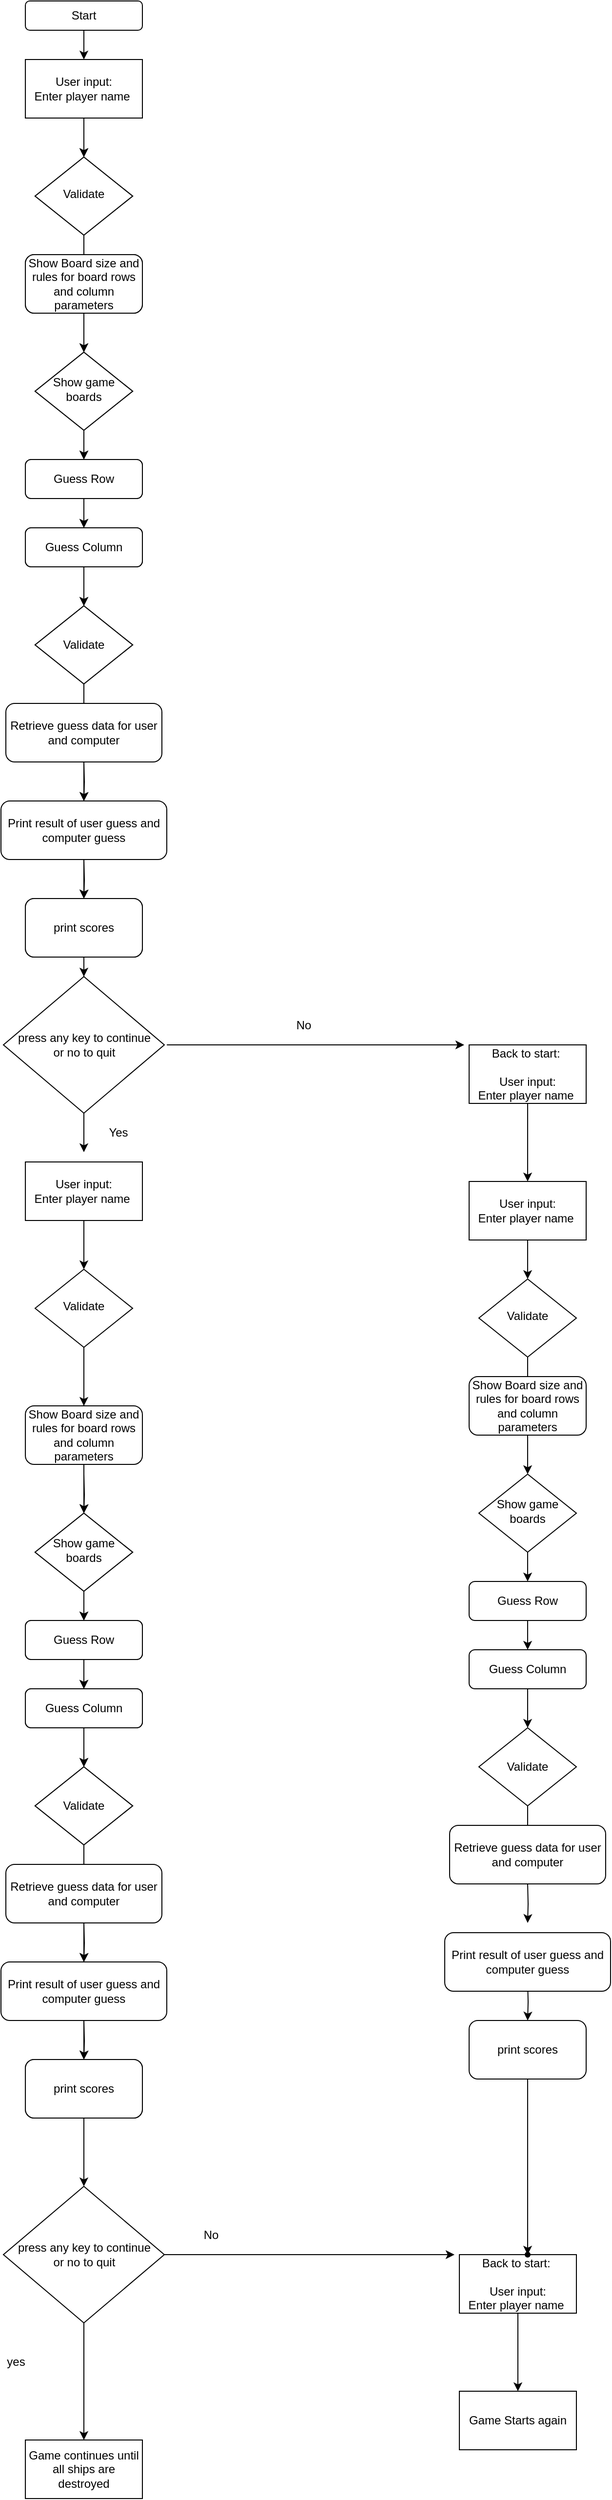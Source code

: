 <mxfile version="15.8.2" type="github">
  <diagram id="C5RBs43oDa-KdzZeNtuy" name="Page-1">
    <mxGraphModel dx="1449" dy="660" grid="1" gridSize="10" guides="1" tooltips="1" connect="1" arrows="1" fold="1" page="1" pageScale="1" pageWidth="827" pageHeight="1169" math="0" shadow="0">
      <root>
        <mxCell id="WIyWlLk6GJQsqaUBKTNV-0" />
        <mxCell id="WIyWlLk6GJQsqaUBKTNV-1" parent="WIyWlLk6GJQsqaUBKTNV-0" />
        <mxCell id="R8ws0Zac1b6Tz0N1zMyR-2" value="" style="edgeStyle=orthogonalEdgeStyle;rounded=0;orthogonalLoop=1;jettySize=auto;html=1;" parent="WIyWlLk6GJQsqaUBKTNV-1" source="WIyWlLk6GJQsqaUBKTNV-3" target="R8ws0Zac1b6Tz0N1zMyR-1" edge="1">
          <mxGeometry relative="1" as="geometry" />
        </mxCell>
        <mxCell id="WIyWlLk6GJQsqaUBKTNV-3" value="Start" style="rounded=1;whiteSpace=wrap;html=1;fontSize=12;glass=0;strokeWidth=1;shadow=0;" parent="WIyWlLk6GJQsqaUBKTNV-1" vertex="1">
          <mxGeometry x="160" y="80" width="120" height="30" as="geometry" />
        </mxCell>
        <mxCell id="WIyWlLk6GJQsqaUBKTNV-6" value="Validate" style="rhombus;whiteSpace=wrap;html=1;shadow=0;fontFamily=Helvetica;fontSize=12;align=center;strokeWidth=1;spacing=6;spacingTop=-4;" parent="WIyWlLk6GJQsqaUBKTNV-1" vertex="1">
          <mxGeometry x="170" y="240" width="100" height="80" as="geometry" />
        </mxCell>
        <mxCell id="R8ws0Zac1b6Tz0N1zMyR-4" value="" style="edgeStyle=orthogonalEdgeStyle;rounded=0;orthogonalLoop=1;jettySize=auto;html=1;" parent="WIyWlLk6GJQsqaUBKTNV-1" source="WIyWlLk6GJQsqaUBKTNV-10" target="WIyWlLk6GJQsqaUBKTNV-11" edge="1">
          <mxGeometry relative="1" as="geometry" />
        </mxCell>
        <mxCell id="WIyWlLk6GJQsqaUBKTNV-10" value="Show game boards" style="rhombus;whiteSpace=wrap;html=1;shadow=0;fontFamily=Helvetica;fontSize=12;align=center;strokeWidth=1;spacing=6;spacingTop=-4;" parent="WIyWlLk6GJQsqaUBKTNV-1" vertex="1">
          <mxGeometry x="170" y="440" width="100" height="80" as="geometry" />
        </mxCell>
        <mxCell id="R8ws0Zac1b6Tz0N1zMyR-6" value="" style="edgeStyle=orthogonalEdgeStyle;rounded=0;orthogonalLoop=1;jettySize=auto;html=1;" parent="WIyWlLk6GJQsqaUBKTNV-1" source="WIyWlLk6GJQsqaUBKTNV-11" target="R8ws0Zac1b6Tz0N1zMyR-5" edge="1">
          <mxGeometry relative="1" as="geometry" />
        </mxCell>
        <mxCell id="WIyWlLk6GJQsqaUBKTNV-11" value="Guess Row" style="rounded=1;whiteSpace=wrap;html=1;fontSize=12;glass=0;strokeWidth=1;shadow=0;" parent="WIyWlLk6GJQsqaUBKTNV-1" vertex="1">
          <mxGeometry x="160" y="550" width="120" height="40" as="geometry" />
        </mxCell>
        <mxCell id="R8ws0Zac1b6Tz0N1zMyR-3" value="" style="edgeStyle=orthogonalEdgeStyle;rounded=0;orthogonalLoop=1;jettySize=auto;html=1;" parent="WIyWlLk6GJQsqaUBKTNV-1" source="R8ws0Zac1b6Tz0N1zMyR-1" target="WIyWlLk6GJQsqaUBKTNV-6" edge="1">
          <mxGeometry relative="1" as="geometry" />
        </mxCell>
        <mxCell id="R8ws0Zac1b6Tz0N1zMyR-1" value="User input:&lt;br&gt;Enter player name&amp;nbsp;" style="rounded=0;whiteSpace=wrap;html=1;" parent="WIyWlLk6GJQsqaUBKTNV-1" vertex="1">
          <mxGeometry x="160" y="140" width="120" height="60" as="geometry" />
        </mxCell>
        <mxCell id="R8ws0Zac1b6Tz0N1zMyR-9" value="" style="edgeStyle=orthogonalEdgeStyle;rounded=0;orthogonalLoop=1;jettySize=auto;html=1;" parent="WIyWlLk6GJQsqaUBKTNV-1" source="R8ws0Zac1b6Tz0N1zMyR-5" edge="1">
          <mxGeometry relative="1" as="geometry">
            <mxPoint x="220" y="700" as="targetPoint" />
          </mxGeometry>
        </mxCell>
        <mxCell id="R8ws0Zac1b6Tz0N1zMyR-5" value="Guess Column" style="rounded=1;whiteSpace=wrap;html=1;" parent="WIyWlLk6GJQsqaUBKTNV-1" vertex="1">
          <mxGeometry x="160" y="620" width="120" height="40" as="geometry" />
        </mxCell>
        <mxCell id="R8ws0Zac1b6Tz0N1zMyR-33" value="" style="edgeStyle=orthogonalEdgeStyle;rounded=0;orthogonalLoop=1;jettySize=auto;html=1;" parent="WIyWlLk6GJQsqaUBKTNV-1" source="R8ws0Zac1b6Tz0N1zMyR-10" target="WIyWlLk6GJQsqaUBKTNV-10" edge="1">
          <mxGeometry relative="1" as="geometry" />
        </mxCell>
        <mxCell id="R8ws0Zac1b6Tz0N1zMyR-10" value="Show Board size and rules for board rows and column parameters" style="rounded=1;whiteSpace=wrap;html=1;" parent="WIyWlLk6GJQsqaUBKTNV-1" vertex="1">
          <mxGeometry x="160" y="340" width="120" height="60" as="geometry" />
        </mxCell>
        <mxCell id="R8ws0Zac1b6Tz0N1zMyR-11" value="" style="rounded=0;html=1;jettySize=auto;orthogonalLoop=1;fontSize=11;endArrow=none;endFill=0;endSize=8;strokeWidth=1;shadow=0;labelBackgroundColor=none;edgeStyle=orthogonalEdgeStyle;" parent="WIyWlLk6GJQsqaUBKTNV-1" source="WIyWlLk6GJQsqaUBKTNV-6" target="R8ws0Zac1b6Tz0N1zMyR-10" edge="1">
          <mxGeometry x="-0.2" y="40" relative="1" as="geometry">
            <mxPoint as="offset" />
            <mxPoint x="220" y="320" as="sourcePoint" />
            <mxPoint x="220" y="400" as="targetPoint" />
          </mxGeometry>
        </mxCell>
        <mxCell id="R8ws0Zac1b6Tz0N1zMyR-15" value="" style="edgeStyle=orthogonalEdgeStyle;rounded=0;orthogonalLoop=1;jettySize=auto;html=1;startArrow=none;" parent="WIyWlLk6GJQsqaUBKTNV-1" source="R8ws0Zac1b6Tz0N1zMyR-16" target="R8ws0Zac1b6Tz0N1zMyR-13" edge="1">
          <mxGeometry relative="1" as="geometry" />
        </mxCell>
        <mxCell id="R8ws0Zac1b6Tz0N1zMyR-12" value="Validate" style="rhombus;whiteSpace=wrap;html=1;" parent="WIyWlLk6GJQsqaUBKTNV-1" vertex="1">
          <mxGeometry x="170" y="700" width="100" height="80" as="geometry" />
        </mxCell>
        <mxCell id="R8ws0Zac1b6Tz0N1zMyR-20" value="" style="edgeStyle=orthogonalEdgeStyle;rounded=0;orthogonalLoop=1;jettySize=auto;html=1;" parent="WIyWlLk6GJQsqaUBKTNV-1" source="R8ws0Zac1b6Tz0N1zMyR-13" target="R8ws0Zac1b6Tz0N1zMyR-19" edge="1">
          <mxGeometry relative="1" as="geometry" />
        </mxCell>
        <mxCell id="R8ws0Zac1b6Tz0N1zMyR-13" value="Print result of user guess and computer guess" style="rounded=1;whiteSpace=wrap;html=1;" parent="WIyWlLk6GJQsqaUBKTNV-1" vertex="1">
          <mxGeometry x="135" y="900" width="170" height="60" as="geometry" />
        </mxCell>
        <mxCell id="R8ws0Zac1b6Tz0N1zMyR-16" value="Retrieve guess data for user and computer" style="rounded=1;whiteSpace=wrap;html=1;" parent="WIyWlLk6GJQsqaUBKTNV-1" vertex="1">
          <mxGeometry x="140" y="800" width="160" height="60" as="geometry" />
        </mxCell>
        <mxCell id="R8ws0Zac1b6Tz0N1zMyR-18" value="" style="edgeStyle=orthogonalEdgeStyle;rounded=0;orthogonalLoop=1;jettySize=auto;html=1;endArrow=none;" parent="WIyWlLk6GJQsqaUBKTNV-1" source="R8ws0Zac1b6Tz0N1zMyR-12" target="R8ws0Zac1b6Tz0N1zMyR-16" edge="1">
          <mxGeometry relative="1" as="geometry">
            <mxPoint x="220" y="780" as="sourcePoint" />
            <mxPoint x="220" y="940" as="targetPoint" />
          </mxGeometry>
        </mxCell>
        <mxCell id="R8ws0Zac1b6Tz0N1zMyR-22" value="" style="edgeStyle=orthogonalEdgeStyle;rounded=0;orthogonalLoop=1;jettySize=auto;html=1;" parent="WIyWlLk6GJQsqaUBKTNV-1" source="R8ws0Zac1b6Tz0N1zMyR-19" target="R8ws0Zac1b6Tz0N1zMyR-21" edge="1">
          <mxGeometry relative="1" as="geometry" />
        </mxCell>
        <mxCell id="R8ws0Zac1b6Tz0N1zMyR-19" value="print scores" style="rounded=1;whiteSpace=wrap;html=1;" parent="WIyWlLk6GJQsqaUBKTNV-1" vertex="1">
          <mxGeometry x="160" y="1000" width="120" height="60" as="geometry" />
        </mxCell>
        <mxCell id="R8ws0Zac1b6Tz0N1zMyR-25" value="" style="edgeStyle=orthogonalEdgeStyle;rounded=0;orthogonalLoop=1;jettySize=auto;html=1;" parent="WIyWlLk6GJQsqaUBKTNV-1" source="R8ws0Zac1b6Tz0N1zMyR-21" edge="1">
          <mxGeometry relative="1" as="geometry">
            <mxPoint x="220" y="1260" as="targetPoint" />
          </mxGeometry>
        </mxCell>
        <mxCell id="R8ws0Zac1b6Tz0N1zMyR-21" value="press any key to continue &lt;br&gt;or no to quit" style="rhombus;whiteSpace=wrap;html=1;" parent="WIyWlLk6GJQsqaUBKTNV-1" vertex="1">
          <mxGeometry x="137.5" y="1080" width="165" height="140" as="geometry" />
        </mxCell>
        <mxCell id="R8ws0Zac1b6Tz0N1zMyR-26" value="Yes" style="text;html=1;align=center;verticalAlign=middle;resizable=0;points=[];autosize=1;strokeColor=none;fillColor=none;" parent="WIyWlLk6GJQsqaUBKTNV-1" vertex="1">
          <mxGeometry x="240" y="1230" width="30" height="20" as="geometry" />
        </mxCell>
        <mxCell id="R8ws0Zac1b6Tz0N1zMyR-27" value="No" style="text;html=1;align=center;verticalAlign=middle;resizable=0;points=[];autosize=1;strokeColor=none;fillColor=none;rotation=0;" parent="WIyWlLk6GJQsqaUBKTNV-1" vertex="1">
          <mxGeometry x="430" y="1120" width="30" height="20" as="geometry" />
        </mxCell>
        <mxCell id="R8ws0Zac1b6Tz0N1zMyR-28" value="User input:&lt;br&gt;Enter player name&amp;nbsp;" style="rounded=0;whiteSpace=wrap;html=1;" parent="WIyWlLk6GJQsqaUBKTNV-1" vertex="1">
          <mxGeometry x="160" y="140" width="120" height="60" as="geometry" />
        </mxCell>
        <mxCell id="R8ws0Zac1b6Tz0N1zMyR-35" value="" style="edgeStyle=orthogonalEdgeStyle;rounded=0;orthogonalLoop=1;jettySize=auto;html=1;" parent="WIyWlLk6GJQsqaUBKTNV-1" source="R8ws0Zac1b6Tz0N1zMyR-32" edge="1">
          <mxGeometry relative="1" as="geometry">
            <mxPoint x="675" y="1290" as="targetPoint" />
          </mxGeometry>
        </mxCell>
        <mxCell id="R8ws0Zac1b6Tz0N1zMyR-32" value="Back to start:&amp;nbsp;&lt;br&gt;&lt;br&gt;User input:&lt;br&gt;Enter player name&amp;nbsp;" style="rounded=0;whiteSpace=wrap;html=1;" parent="WIyWlLk6GJQsqaUBKTNV-1" vertex="1">
          <mxGeometry x="615" y="1150" width="120" height="60" as="geometry" />
        </mxCell>
        <mxCell id="R8ws0Zac1b6Tz0N1zMyR-36" value="Validate" style="rhombus;whiteSpace=wrap;html=1;shadow=0;fontFamily=Helvetica;fontSize=12;align=center;strokeWidth=1;spacing=6;spacingTop=-4;" parent="WIyWlLk6GJQsqaUBKTNV-1" vertex="1">
          <mxGeometry x="170" y="240" width="100" height="80" as="geometry" />
        </mxCell>
        <mxCell id="R8ws0Zac1b6Tz0N1zMyR-37" value="" style="edgeStyle=orthogonalEdgeStyle;rounded=0;orthogonalLoop=1;jettySize=auto;html=1;" parent="WIyWlLk6GJQsqaUBKTNV-1" source="R8ws0Zac1b6Tz0N1zMyR-38" target="R8ws0Zac1b6Tz0N1zMyR-40" edge="1">
          <mxGeometry relative="1" as="geometry" />
        </mxCell>
        <mxCell id="R8ws0Zac1b6Tz0N1zMyR-38" value="Show game boards" style="rhombus;whiteSpace=wrap;html=1;shadow=0;fontFamily=Helvetica;fontSize=12;align=center;strokeWidth=1;spacing=6;spacingTop=-4;" parent="WIyWlLk6GJQsqaUBKTNV-1" vertex="1">
          <mxGeometry x="170" y="440" width="100" height="80" as="geometry" />
        </mxCell>
        <mxCell id="R8ws0Zac1b6Tz0N1zMyR-39" value="" style="edgeStyle=orthogonalEdgeStyle;rounded=0;orthogonalLoop=1;jettySize=auto;html=1;" parent="WIyWlLk6GJQsqaUBKTNV-1" source="R8ws0Zac1b6Tz0N1zMyR-40" target="R8ws0Zac1b6Tz0N1zMyR-44" edge="1">
          <mxGeometry relative="1" as="geometry" />
        </mxCell>
        <mxCell id="R8ws0Zac1b6Tz0N1zMyR-40" value="Guess Row" style="rounded=1;whiteSpace=wrap;html=1;fontSize=12;glass=0;strokeWidth=1;shadow=0;" parent="WIyWlLk6GJQsqaUBKTNV-1" vertex="1">
          <mxGeometry x="160" y="550" width="120" height="40" as="geometry" />
        </mxCell>
        <mxCell id="R8ws0Zac1b6Tz0N1zMyR-41" value="" style="edgeStyle=orthogonalEdgeStyle;rounded=0;orthogonalLoop=1;jettySize=auto;html=1;" parent="WIyWlLk6GJQsqaUBKTNV-1" source="R8ws0Zac1b6Tz0N1zMyR-42" target="R8ws0Zac1b6Tz0N1zMyR-36" edge="1">
          <mxGeometry relative="1" as="geometry" />
        </mxCell>
        <mxCell id="R8ws0Zac1b6Tz0N1zMyR-42" value="User input:&lt;br&gt;Enter player name&amp;nbsp;" style="rounded=0;whiteSpace=wrap;html=1;" parent="WIyWlLk6GJQsqaUBKTNV-1" vertex="1">
          <mxGeometry x="160" y="140" width="120" height="60" as="geometry" />
        </mxCell>
        <mxCell id="R8ws0Zac1b6Tz0N1zMyR-43" value="" style="edgeStyle=orthogonalEdgeStyle;rounded=0;orthogonalLoop=1;jettySize=auto;html=1;" parent="WIyWlLk6GJQsqaUBKTNV-1" source="R8ws0Zac1b6Tz0N1zMyR-44" edge="1">
          <mxGeometry relative="1" as="geometry">
            <mxPoint x="220" y="700" as="targetPoint" />
          </mxGeometry>
        </mxCell>
        <mxCell id="R8ws0Zac1b6Tz0N1zMyR-44" value="Guess Column" style="rounded=1;whiteSpace=wrap;html=1;" parent="WIyWlLk6GJQsqaUBKTNV-1" vertex="1">
          <mxGeometry x="160" y="620" width="120" height="40" as="geometry" />
        </mxCell>
        <mxCell id="R8ws0Zac1b6Tz0N1zMyR-45" value="" style="edgeStyle=orthogonalEdgeStyle;rounded=0;orthogonalLoop=1;jettySize=auto;html=1;" parent="WIyWlLk6GJQsqaUBKTNV-1" source="R8ws0Zac1b6Tz0N1zMyR-46" target="R8ws0Zac1b6Tz0N1zMyR-38" edge="1">
          <mxGeometry relative="1" as="geometry" />
        </mxCell>
        <mxCell id="R8ws0Zac1b6Tz0N1zMyR-46" value="Show Board size and rules for board rows and column parameters" style="rounded=1;whiteSpace=wrap;html=1;" parent="WIyWlLk6GJQsqaUBKTNV-1" vertex="1">
          <mxGeometry x="160" y="340" width="120" height="60" as="geometry" />
        </mxCell>
        <mxCell id="R8ws0Zac1b6Tz0N1zMyR-47" value="" style="rounded=0;html=1;jettySize=auto;orthogonalLoop=1;fontSize=11;endArrow=none;endFill=0;endSize=8;strokeWidth=1;shadow=0;labelBackgroundColor=none;edgeStyle=orthogonalEdgeStyle;" parent="WIyWlLk6GJQsqaUBKTNV-1" source="R8ws0Zac1b6Tz0N1zMyR-36" target="R8ws0Zac1b6Tz0N1zMyR-46" edge="1">
          <mxGeometry x="-0.2" y="40" relative="1" as="geometry">
            <mxPoint as="offset" />
            <mxPoint x="220" y="320" as="sourcePoint" />
            <mxPoint x="220" y="400" as="targetPoint" />
          </mxGeometry>
        </mxCell>
        <mxCell id="R8ws0Zac1b6Tz0N1zMyR-48" value="" style="edgeStyle=orthogonalEdgeStyle;rounded=0;orthogonalLoop=1;jettySize=auto;html=1;startArrow=none;" parent="WIyWlLk6GJQsqaUBKTNV-1" edge="1">
          <mxGeometry relative="1" as="geometry">
            <mxPoint x="220" y="860" as="sourcePoint" />
            <mxPoint x="220" y="900" as="targetPoint" />
          </mxGeometry>
        </mxCell>
        <mxCell id="R8ws0Zac1b6Tz0N1zMyR-49" value="Validate" style="rhombus;whiteSpace=wrap;html=1;" parent="WIyWlLk6GJQsqaUBKTNV-1" vertex="1">
          <mxGeometry x="170" y="700" width="100" height="80" as="geometry" />
        </mxCell>
        <mxCell id="R8ws0Zac1b6Tz0N1zMyR-50" value="" style="edgeStyle=orthogonalEdgeStyle;rounded=0;orthogonalLoop=1;jettySize=auto;html=1;" parent="WIyWlLk6GJQsqaUBKTNV-1" target="R8ws0Zac1b6Tz0N1zMyR-52" edge="1">
          <mxGeometry relative="1" as="geometry">
            <mxPoint x="220" y="960" as="sourcePoint" />
          </mxGeometry>
        </mxCell>
        <mxCell id="R8ws0Zac1b6Tz0N1zMyR-51" value="" style="edgeStyle=orthogonalEdgeStyle;rounded=0;orthogonalLoop=1;jettySize=auto;html=1;endArrow=none;" parent="WIyWlLk6GJQsqaUBKTNV-1" source="R8ws0Zac1b6Tz0N1zMyR-49" edge="1">
          <mxGeometry relative="1" as="geometry">
            <mxPoint x="220" y="780" as="sourcePoint" />
            <mxPoint x="220" y="800" as="targetPoint" />
          </mxGeometry>
        </mxCell>
        <mxCell id="R8ws0Zac1b6Tz0N1zMyR-52" value="print scores" style="rounded=1;whiteSpace=wrap;html=1;" parent="WIyWlLk6GJQsqaUBKTNV-1" vertex="1">
          <mxGeometry x="160" y="1000" width="120" height="60" as="geometry" />
        </mxCell>
        <mxCell id="R8ws0Zac1b6Tz0N1zMyR-53" value="User input:&lt;br&gt;Enter player name&amp;nbsp;" style="rounded=0;whiteSpace=wrap;html=1;" parent="WIyWlLk6GJQsqaUBKTNV-1" vertex="1">
          <mxGeometry x="160" y="140" width="120" height="60" as="geometry" />
        </mxCell>
        <mxCell id="R8ws0Zac1b6Tz0N1zMyR-112" value="Validate" style="rhombus;whiteSpace=wrap;html=1;shadow=0;fontFamily=Helvetica;fontSize=12;align=center;strokeWidth=1;spacing=6;spacingTop=-4;" parent="WIyWlLk6GJQsqaUBKTNV-1" vertex="1">
          <mxGeometry x="625" y="1390" width="100" height="80" as="geometry" />
        </mxCell>
        <mxCell id="R8ws0Zac1b6Tz0N1zMyR-113" value="" style="edgeStyle=orthogonalEdgeStyle;rounded=0;orthogonalLoop=1;jettySize=auto;html=1;" parent="WIyWlLk6GJQsqaUBKTNV-1" source="R8ws0Zac1b6Tz0N1zMyR-114" target="R8ws0Zac1b6Tz0N1zMyR-116" edge="1">
          <mxGeometry relative="1" as="geometry" />
        </mxCell>
        <mxCell id="R8ws0Zac1b6Tz0N1zMyR-114" value="Show game boards" style="rhombus;whiteSpace=wrap;html=1;shadow=0;fontFamily=Helvetica;fontSize=12;align=center;strokeWidth=1;spacing=6;spacingTop=-4;" parent="WIyWlLk6GJQsqaUBKTNV-1" vertex="1">
          <mxGeometry x="625" y="1590" width="100" height="80" as="geometry" />
        </mxCell>
        <mxCell id="R8ws0Zac1b6Tz0N1zMyR-115" value="" style="edgeStyle=orthogonalEdgeStyle;rounded=0;orthogonalLoop=1;jettySize=auto;html=1;" parent="WIyWlLk6GJQsqaUBKTNV-1" source="R8ws0Zac1b6Tz0N1zMyR-116" target="R8ws0Zac1b6Tz0N1zMyR-120" edge="1">
          <mxGeometry relative="1" as="geometry" />
        </mxCell>
        <mxCell id="R8ws0Zac1b6Tz0N1zMyR-116" value="Guess Row" style="rounded=1;whiteSpace=wrap;html=1;fontSize=12;glass=0;strokeWidth=1;shadow=0;" parent="WIyWlLk6GJQsqaUBKTNV-1" vertex="1">
          <mxGeometry x="615" y="1700" width="120" height="40" as="geometry" />
        </mxCell>
        <mxCell id="R8ws0Zac1b6Tz0N1zMyR-117" value="" style="edgeStyle=orthogonalEdgeStyle;rounded=0;orthogonalLoop=1;jettySize=auto;html=1;" parent="WIyWlLk6GJQsqaUBKTNV-1" source="R8ws0Zac1b6Tz0N1zMyR-118" target="R8ws0Zac1b6Tz0N1zMyR-112" edge="1">
          <mxGeometry relative="1" as="geometry" />
        </mxCell>
        <mxCell id="R8ws0Zac1b6Tz0N1zMyR-118" value="User input:&lt;br&gt;Enter player name&amp;nbsp;" style="rounded=0;whiteSpace=wrap;html=1;" parent="WIyWlLk6GJQsqaUBKTNV-1" vertex="1">
          <mxGeometry x="615" y="1290" width="120" height="60" as="geometry" />
        </mxCell>
        <mxCell id="R8ws0Zac1b6Tz0N1zMyR-119" value="" style="edgeStyle=orthogonalEdgeStyle;rounded=0;orthogonalLoop=1;jettySize=auto;html=1;" parent="WIyWlLk6GJQsqaUBKTNV-1" source="R8ws0Zac1b6Tz0N1zMyR-120" edge="1">
          <mxGeometry relative="1" as="geometry">
            <mxPoint x="675" y="1850" as="targetPoint" />
          </mxGeometry>
        </mxCell>
        <mxCell id="R8ws0Zac1b6Tz0N1zMyR-120" value="Guess Column" style="rounded=1;whiteSpace=wrap;html=1;" parent="WIyWlLk6GJQsqaUBKTNV-1" vertex="1">
          <mxGeometry x="615" y="1770" width="120" height="40" as="geometry" />
        </mxCell>
        <mxCell id="R8ws0Zac1b6Tz0N1zMyR-121" value="" style="edgeStyle=orthogonalEdgeStyle;rounded=0;orthogonalLoop=1;jettySize=auto;html=1;" parent="WIyWlLk6GJQsqaUBKTNV-1" source="R8ws0Zac1b6Tz0N1zMyR-122" target="R8ws0Zac1b6Tz0N1zMyR-114" edge="1">
          <mxGeometry relative="1" as="geometry" />
        </mxCell>
        <mxCell id="R8ws0Zac1b6Tz0N1zMyR-122" value="Show Board size and rules for board rows and column parameters" style="rounded=1;whiteSpace=wrap;html=1;" parent="WIyWlLk6GJQsqaUBKTNV-1" vertex="1">
          <mxGeometry x="615" y="1490" width="120" height="60" as="geometry" />
        </mxCell>
        <mxCell id="R8ws0Zac1b6Tz0N1zMyR-123" value="" style="rounded=0;html=1;jettySize=auto;orthogonalLoop=1;fontSize=11;endArrow=none;endFill=0;endSize=8;strokeWidth=1;shadow=0;labelBackgroundColor=none;edgeStyle=orthogonalEdgeStyle;" parent="WIyWlLk6GJQsqaUBKTNV-1" source="R8ws0Zac1b6Tz0N1zMyR-112" target="R8ws0Zac1b6Tz0N1zMyR-122" edge="1">
          <mxGeometry x="-0.2" y="40" relative="1" as="geometry">
            <mxPoint as="offset" />
            <mxPoint x="675" y="1470" as="sourcePoint" />
            <mxPoint x="675" y="1550" as="targetPoint" />
          </mxGeometry>
        </mxCell>
        <mxCell id="R8ws0Zac1b6Tz0N1zMyR-124" value="" style="edgeStyle=orthogonalEdgeStyle;rounded=0;orthogonalLoop=1;jettySize=auto;html=1;startArrow=none;" parent="WIyWlLk6GJQsqaUBKTNV-1" edge="1">
          <mxGeometry relative="1" as="geometry">
            <mxPoint x="675" y="2010" as="sourcePoint" />
            <mxPoint x="675" y="2050" as="targetPoint" />
          </mxGeometry>
        </mxCell>
        <mxCell id="R8ws0Zac1b6Tz0N1zMyR-125" value="Validate" style="rhombus;whiteSpace=wrap;html=1;" parent="WIyWlLk6GJQsqaUBKTNV-1" vertex="1">
          <mxGeometry x="625" y="1850" width="100" height="80" as="geometry" />
        </mxCell>
        <mxCell id="R8ws0Zac1b6Tz0N1zMyR-126" value="" style="edgeStyle=orthogonalEdgeStyle;rounded=0;orthogonalLoop=1;jettySize=auto;html=1;" parent="WIyWlLk6GJQsqaUBKTNV-1" target="R8ws0Zac1b6Tz0N1zMyR-128" edge="1">
          <mxGeometry relative="1" as="geometry">
            <mxPoint x="675" y="2110" as="sourcePoint" />
          </mxGeometry>
        </mxCell>
        <mxCell id="R8ws0Zac1b6Tz0N1zMyR-127" value="" style="edgeStyle=orthogonalEdgeStyle;rounded=0;orthogonalLoop=1;jettySize=auto;html=1;endArrow=none;" parent="WIyWlLk6GJQsqaUBKTNV-1" source="R8ws0Zac1b6Tz0N1zMyR-125" edge="1">
          <mxGeometry relative="1" as="geometry">
            <mxPoint x="675" y="1930" as="sourcePoint" />
            <mxPoint x="675" y="1950" as="targetPoint" />
          </mxGeometry>
        </mxCell>
        <mxCell id="wae1C45zuZ9rbvLNq5Zt-5" value="" style="edgeStyle=orthogonalEdgeStyle;rounded=0;orthogonalLoop=1;jettySize=auto;html=1;" edge="1" parent="WIyWlLk6GJQsqaUBKTNV-1" source="R8ws0Zac1b6Tz0N1zMyR-128" target="wae1C45zuZ9rbvLNq5Zt-4">
          <mxGeometry relative="1" as="geometry" />
        </mxCell>
        <mxCell id="R8ws0Zac1b6Tz0N1zMyR-128" value="print scores" style="rounded=1;whiteSpace=wrap;html=1;" parent="WIyWlLk6GJQsqaUBKTNV-1" vertex="1">
          <mxGeometry x="615" y="2150" width="120" height="60" as="geometry" />
        </mxCell>
        <mxCell id="R8ws0Zac1b6Tz0N1zMyR-129" value="User input:&lt;br&gt;Enter player name&amp;nbsp;" style="rounded=0;whiteSpace=wrap;html=1;" parent="WIyWlLk6GJQsqaUBKTNV-1" vertex="1">
          <mxGeometry x="615" y="1290" width="120" height="60" as="geometry" />
        </mxCell>
        <mxCell id="R8ws0Zac1b6Tz0N1zMyR-169" value="Retrieve guess data for user and computer" style="rounded=1;whiteSpace=wrap;html=1;" parent="WIyWlLk6GJQsqaUBKTNV-1" vertex="1">
          <mxGeometry x="595" y="1950" width="160" height="60" as="geometry" />
        </mxCell>
        <mxCell id="R8ws0Zac1b6Tz0N1zMyR-170" value="Print result of user guess and computer guess" style="rounded=1;whiteSpace=wrap;html=1;" parent="WIyWlLk6GJQsqaUBKTNV-1" vertex="1">
          <mxGeometry x="590" y="2060" width="170" height="60" as="geometry" />
        </mxCell>
        <mxCell id="R8ws0Zac1b6Tz0N1zMyR-172" value="" style="edgeStyle=orthogonalEdgeStyle;rounded=0;orthogonalLoop=1;jettySize=auto;html=1;" parent="WIyWlLk6GJQsqaUBKTNV-1" source="R8ws0Zac1b6Tz0N1zMyR-173" target="R8ws0Zac1b6Tz0N1zMyR-175" edge="1">
          <mxGeometry relative="1" as="geometry" />
        </mxCell>
        <mxCell id="R8ws0Zac1b6Tz0N1zMyR-173" value="Show game boards" style="rhombus;whiteSpace=wrap;html=1;shadow=0;fontFamily=Helvetica;fontSize=12;align=center;strokeWidth=1;spacing=6;spacingTop=-4;" parent="WIyWlLk6GJQsqaUBKTNV-1" vertex="1">
          <mxGeometry x="170" y="1630" width="100" height="80" as="geometry" />
        </mxCell>
        <mxCell id="R8ws0Zac1b6Tz0N1zMyR-174" value="" style="edgeStyle=orthogonalEdgeStyle;rounded=0;orthogonalLoop=1;jettySize=auto;html=1;" parent="WIyWlLk6GJQsqaUBKTNV-1" source="R8ws0Zac1b6Tz0N1zMyR-175" target="R8ws0Zac1b6Tz0N1zMyR-179" edge="1">
          <mxGeometry relative="1" as="geometry" />
        </mxCell>
        <mxCell id="R8ws0Zac1b6Tz0N1zMyR-175" value="Guess Row" style="rounded=1;whiteSpace=wrap;html=1;fontSize=12;glass=0;strokeWidth=1;shadow=0;" parent="WIyWlLk6GJQsqaUBKTNV-1" vertex="1">
          <mxGeometry x="160" y="1740" width="120" height="40" as="geometry" />
        </mxCell>
        <mxCell id="R8ws0Zac1b6Tz0N1zMyR-176" value="" style="edgeStyle=orthogonalEdgeStyle;rounded=0;orthogonalLoop=1;jettySize=auto;html=1;" parent="WIyWlLk6GJQsqaUBKTNV-1" edge="1">
          <mxGeometry relative="1" as="geometry">
            <mxPoint x="220" y="1390" as="sourcePoint" />
            <mxPoint x="220" y="1430" as="targetPoint" />
          </mxGeometry>
        </mxCell>
        <mxCell id="R8ws0Zac1b6Tz0N1zMyR-178" value="" style="edgeStyle=orthogonalEdgeStyle;rounded=0;orthogonalLoop=1;jettySize=auto;html=1;" parent="WIyWlLk6GJQsqaUBKTNV-1" source="R8ws0Zac1b6Tz0N1zMyR-179" edge="1">
          <mxGeometry relative="1" as="geometry">
            <mxPoint x="220" y="1890" as="targetPoint" />
          </mxGeometry>
        </mxCell>
        <mxCell id="R8ws0Zac1b6Tz0N1zMyR-179" value="Guess Column" style="rounded=1;whiteSpace=wrap;html=1;" parent="WIyWlLk6GJQsqaUBKTNV-1" vertex="1">
          <mxGeometry x="160" y="1810" width="120" height="40" as="geometry" />
        </mxCell>
        <mxCell id="R8ws0Zac1b6Tz0N1zMyR-180" value="" style="edgeStyle=orthogonalEdgeStyle;rounded=0;orthogonalLoop=1;jettySize=auto;html=1;" parent="WIyWlLk6GJQsqaUBKTNV-1" target="R8ws0Zac1b6Tz0N1zMyR-173" edge="1">
          <mxGeometry relative="1" as="geometry">
            <mxPoint x="220" y="1590" as="sourcePoint" />
          </mxGeometry>
        </mxCell>
        <mxCell id="R8ws0Zac1b6Tz0N1zMyR-182" value="" style="rounded=0;html=1;jettySize=auto;orthogonalLoop=1;fontSize=11;endArrow=none;endFill=0;endSize=8;strokeWidth=1;shadow=0;labelBackgroundColor=none;edgeStyle=orthogonalEdgeStyle;startArrow=none;" parent="WIyWlLk6GJQsqaUBKTNV-1" source="R8ws0Zac1b6Tz0N1zMyR-204" edge="1">
          <mxGeometry x="-0.2" y="40" relative="1" as="geometry">
            <mxPoint as="offset" />
            <mxPoint x="220" y="1510" as="sourcePoint" />
            <mxPoint x="220" y="1530" as="targetPoint" />
          </mxGeometry>
        </mxCell>
        <mxCell id="R8ws0Zac1b6Tz0N1zMyR-183" value="" style="edgeStyle=orthogonalEdgeStyle;rounded=0;orthogonalLoop=1;jettySize=auto;html=1;startArrow=none;" parent="WIyWlLk6GJQsqaUBKTNV-1" source="R8ws0Zac1b6Tz0N1zMyR-187" target="R8ws0Zac1b6Tz0N1zMyR-186" edge="1">
          <mxGeometry relative="1" as="geometry" />
        </mxCell>
        <mxCell id="R8ws0Zac1b6Tz0N1zMyR-184" value="Validate" style="rhombus;whiteSpace=wrap;html=1;" parent="WIyWlLk6GJQsqaUBKTNV-1" vertex="1">
          <mxGeometry x="170" y="1890" width="100" height="80" as="geometry" />
        </mxCell>
        <mxCell id="R8ws0Zac1b6Tz0N1zMyR-185" value="" style="edgeStyle=orthogonalEdgeStyle;rounded=0;orthogonalLoop=1;jettySize=auto;html=1;" parent="WIyWlLk6GJQsqaUBKTNV-1" source="R8ws0Zac1b6Tz0N1zMyR-186" target="R8ws0Zac1b6Tz0N1zMyR-190" edge="1">
          <mxGeometry relative="1" as="geometry" />
        </mxCell>
        <mxCell id="R8ws0Zac1b6Tz0N1zMyR-186" value="Print result of user guess and computer guess" style="rounded=1;whiteSpace=wrap;html=1;" parent="WIyWlLk6GJQsqaUBKTNV-1" vertex="1">
          <mxGeometry x="135" y="2090" width="170" height="60" as="geometry" />
        </mxCell>
        <mxCell id="R8ws0Zac1b6Tz0N1zMyR-187" value="Retrieve guess data for user and computer" style="rounded=1;whiteSpace=wrap;html=1;" parent="WIyWlLk6GJQsqaUBKTNV-1" vertex="1">
          <mxGeometry x="140" y="1990" width="160" height="60" as="geometry" />
        </mxCell>
        <mxCell id="R8ws0Zac1b6Tz0N1zMyR-188" value="" style="edgeStyle=orthogonalEdgeStyle;rounded=0;orthogonalLoop=1;jettySize=auto;html=1;endArrow=none;" parent="WIyWlLk6GJQsqaUBKTNV-1" source="R8ws0Zac1b6Tz0N1zMyR-184" target="R8ws0Zac1b6Tz0N1zMyR-187" edge="1">
          <mxGeometry relative="1" as="geometry">
            <mxPoint x="220" y="1970" as="sourcePoint" />
            <mxPoint x="220" y="2130" as="targetPoint" />
          </mxGeometry>
        </mxCell>
        <mxCell id="R8ws0Zac1b6Tz0N1zMyR-189" value="" style="edgeStyle=orthogonalEdgeStyle;rounded=0;orthogonalLoop=1;jettySize=auto;html=1;" parent="WIyWlLk6GJQsqaUBKTNV-1" source="R8ws0Zac1b6Tz0N1zMyR-190" target="R8ws0Zac1b6Tz0N1zMyR-191" edge="1">
          <mxGeometry relative="1" as="geometry" />
        </mxCell>
        <mxCell id="R8ws0Zac1b6Tz0N1zMyR-190" value="print scores" style="rounded=1;whiteSpace=wrap;html=1;" parent="WIyWlLk6GJQsqaUBKTNV-1" vertex="1">
          <mxGeometry x="160" y="2190" width="120" height="60" as="geometry" />
        </mxCell>
        <mxCell id="R8ws0Zac1b6Tz0N1zMyR-216" value="" style="edgeStyle=orthogonalEdgeStyle;rounded=0;orthogonalLoop=1;jettySize=auto;html=1;" parent="WIyWlLk6GJQsqaUBKTNV-1" source="R8ws0Zac1b6Tz0N1zMyR-191" edge="1">
          <mxGeometry relative="1" as="geometry">
            <mxPoint x="600" y="2390" as="targetPoint" />
          </mxGeometry>
        </mxCell>
        <mxCell id="R8ws0Zac1b6Tz0N1zMyR-219" value="" style="edgeStyle=orthogonalEdgeStyle;rounded=0;orthogonalLoop=1;jettySize=auto;html=1;" parent="WIyWlLk6GJQsqaUBKTNV-1" source="R8ws0Zac1b6Tz0N1zMyR-191" target="R8ws0Zac1b6Tz0N1zMyR-218" edge="1">
          <mxGeometry relative="1" as="geometry" />
        </mxCell>
        <mxCell id="R8ws0Zac1b6Tz0N1zMyR-191" value="press any key to continue &lt;br&gt;or no to quit" style="rhombus;whiteSpace=wrap;html=1;" parent="WIyWlLk6GJQsqaUBKTNV-1" vertex="1">
          <mxGeometry x="137.5" y="2320" width="165" height="140" as="geometry" />
        </mxCell>
        <mxCell id="R8ws0Zac1b6Tz0N1zMyR-214" value="" style="edgeStyle=orthogonalEdgeStyle;rounded=0;orthogonalLoop=1;jettySize=auto;html=1;" parent="WIyWlLk6GJQsqaUBKTNV-1" source="R8ws0Zac1b6Tz0N1zMyR-194" target="R8ws0Zac1b6Tz0N1zMyR-204" edge="1">
          <mxGeometry relative="1" as="geometry" />
        </mxCell>
        <mxCell id="R8ws0Zac1b6Tz0N1zMyR-194" value="Validate" style="rhombus;whiteSpace=wrap;html=1;shadow=0;fontFamily=Helvetica;fontSize=12;align=center;strokeWidth=1;spacing=6;spacingTop=-4;" parent="WIyWlLk6GJQsqaUBKTNV-1" vertex="1">
          <mxGeometry x="170" y="1380" width="100" height="80" as="geometry" />
        </mxCell>
        <mxCell id="R8ws0Zac1b6Tz0N1zMyR-195" value="" style="edgeStyle=orthogonalEdgeStyle;rounded=0;orthogonalLoop=1;jettySize=auto;html=1;" parent="WIyWlLk6GJQsqaUBKTNV-1" source="R8ws0Zac1b6Tz0N1zMyR-196" target="R8ws0Zac1b6Tz0N1zMyR-198" edge="1">
          <mxGeometry relative="1" as="geometry" />
        </mxCell>
        <mxCell id="R8ws0Zac1b6Tz0N1zMyR-196" value="Show game boards" style="rhombus;whiteSpace=wrap;html=1;shadow=0;fontFamily=Helvetica;fontSize=12;align=center;strokeWidth=1;spacing=6;spacingTop=-4;" parent="WIyWlLk6GJQsqaUBKTNV-1" vertex="1">
          <mxGeometry x="170" y="1630" width="100" height="80" as="geometry" />
        </mxCell>
        <mxCell id="R8ws0Zac1b6Tz0N1zMyR-197" value="" style="edgeStyle=orthogonalEdgeStyle;rounded=0;orthogonalLoop=1;jettySize=auto;html=1;" parent="WIyWlLk6GJQsqaUBKTNV-1" source="R8ws0Zac1b6Tz0N1zMyR-198" target="R8ws0Zac1b6Tz0N1zMyR-202" edge="1">
          <mxGeometry relative="1" as="geometry" />
        </mxCell>
        <mxCell id="R8ws0Zac1b6Tz0N1zMyR-198" value="Guess Row" style="rounded=1;whiteSpace=wrap;html=1;fontSize=12;glass=0;strokeWidth=1;shadow=0;" parent="WIyWlLk6GJQsqaUBKTNV-1" vertex="1">
          <mxGeometry x="160" y="1740" width="120" height="40" as="geometry" />
        </mxCell>
        <mxCell id="R8ws0Zac1b6Tz0N1zMyR-201" value="" style="edgeStyle=orthogonalEdgeStyle;rounded=0;orthogonalLoop=1;jettySize=auto;html=1;" parent="WIyWlLk6GJQsqaUBKTNV-1" source="R8ws0Zac1b6Tz0N1zMyR-202" edge="1">
          <mxGeometry relative="1" as="geometry">
            <mxPoint x="220" y="1890" as="targetPoint" />
          </mxGeometry>
        </mxCell>
        <mxCell id="R8ws0Zac1b6Tz0N1zMyR-202" value="Guess Column" style="rounded=1;whiteSpace=wrap;html=1;" parent="WIyWlLk6GJQsqaUBKTNV-1" vertex="1">
          <mxGeometry x="160" y="1810" width="120" height="40" as="geometry" />
        </mxCell>
        <mxCell id="R8ws0Zac1b6Tz0N1zMyR-203" value="" style="edgeStyle=orthogonalEdgeStyle;rounded=0;orthogonalLoop=1;jettySize=auto;html=1;" parent="WIyWlLk6GJQsqaUBKTNV-1" source="R8ws0Zac1b6Tz0N1zMyR-204" target="R8ws0Zac1b6Tz0N1zMyR-196" edge="1">
          <mxGeometry relative="1" as="geometry" />
        </mxCell>
        <mxCell id="R8ws0Zac1b6Tz0N1zMyR-205" value="" style="rounded=0;html=1;jettySize=auto;orthogonalLoop=1;fontSize=11;endArrow=none;endFill=0;endSize=8;strokeWidth=1;shadow=0;labelBackgroundColor=none;edgeStyle=orthogonalEdgeStyle;" parent="WIyWlLk6GJQsqaUBKTNV-1" source="R8ws0Zac1b6Tz0N1zMyR-194" target="R8ws0Zac1b6Tz0N1zMyR-204" edge="1">
          <mxGeometry x="-0.2" y="40" relative="1" as="geometry">
            <mxPoint as="offset" />
            <mxPoint x="220" y="1510" as="sourcePoint" />
            <mxPoint x="220" y="1590" as="targetPoint" />
          </mxGeometry>
        </mxCell>
        <mxCell id="R8ws0Zac1b6Tz0N1zMyR-206" value="" style="edgeStyle=orthogonalEdgeStyle;rounded=0;orthogonalLoop=1;jettySize=auto;html=1;startArrow=none;" parent="WIyWlLk6GJQsqaUBKTNV-1" edge="1">
          <mxGeometry relative="1" as="geometry">
            <mxPoint x="220" y="2050" as="sourcePoint" />
            <mxPoint x="220" y="2090" as="targetPoint" />
          </mxGeometry>
        </mxCell>
        <mxCell id="R8ws0Zac1b6Tz0N1zMyR-207" value="Validate" style="rhombus;whiteSpace=wrap;html=1;" parent="WIyWlLk6GJQsqaUBKTNV-1" vertex="1">
          <mxGeometry x="170" y="1890" width="100" height="80" as="geometry" />
        </mxCell>
        <mxCell id="R8ws0Zac1b6Tz0N1zMyR-208" value="" style="edgeStyle=orthogonalEdgeStyle;rounded=0;orthogonalLoop=1;jettySize=auto;html=1;" parent="WIyWlLk6GJQsqaUBKTNV-1" target="R8ws0Zac1b6Tz0N1zMyR-210" edge="1">
          <mxGeometry relative="1" as="geometry">
            <mxPoint x="220" y="2150" as="sourcePoint" />
          </mxGeometry>
        </mxCell>
        <mxCell id="R8ws0Zac1b6Tz0N1zMyR-209" value="" style="edgeStyle=orthogonalEdgeStyle;rounded=0;orthogonalLoop=1;jettySize=auto;html=1;endArrow=none;" parent="WIyWlLk6GJQsqaUBKTNV-1" source="R8ws0Zac1b6Tz0N1zMyR-207" edge="1">
          <mxGeometry relative="1" as="geometry">
            <mxPoint x="220" y="1970" as="sourcePoint" />
            <mxPoint x="220" y="1990" as="targetPoint" />
          </mxGeometry>
        </mxCell>
        <mxCell id="R8ws0Zac1b6Tz0N1zMyR-210" value="print scores" style="rounded=1;whiteSpace=wrap;html=1;" parent="WIyWlLk6GJQsqaUBKTNV-1" vertex="1">
          <mxGeometry x="160" y="2190" width="120" height="60" as="geometry" />
        </mxCell>
        <mxCell id="R8ws0Zac1b6Tz0N1zMyR-212" value="" style="edgeStyle=orthogonalEdgeStyle;rounded=0;orthogonalLoop=1;jettySize=auto;html=1;" parent="WIyWlLk6GJQsqaUBKTNV-1" source="R8ws0Zac1b6Tz0N1zMyR-211" target="R8ws0Zac1b6Tz0N1zMyR-194" edge="1">
          <mxGeometry relative="1" as="geometry" />
        </mxCell>
        <mxCell id="R8ws0Zac1b6Tz0N1zMyR-211" value="User input:&lt;br&gt;Enter player name&amp;nbsp;" style="rounded=0;whiteSpace=wrap;html=1;" parent="WIyWlLk6GJQsqaUBKTNV-1" vertex="1">
          <mxGeometry x="160" y="1270" width="120" height="60" as="geometry" />
        </mxCell>
        <mxCell id="R8ws0Zac1b6Tz0N1zMyR-204" value="Show Board size and rules for board rows and column parameters" style="rounded=1;whiteSpace=wrap;html=1;" parent="WIyWlLk6GJQsqaUBKTNV-1" vertex="1">
          <mxGeometry x="160" y="1520" width="120" height="60" as="geometry" />
        </mxCell>
        <mxCell id="R8ws0Zac1b6Tz0N1zMyR-217" value="No" style="text;html=1;align=center;verticalAlign=middle;resizable=0;points=[];autosize=1;strokeColor=none;fillColor=none;" parent="WIyWlLk6GJQsqaUBKTNV-1" vertex="1">
          <mxGeometry x="335" y="2360" width="30" height="20" as="geometry" />
        </mxCell>
        <mxCell id="R8ws0Zac1b6Tz0N1zMyR-218" value="Game continues until all ships are destroyed" style="whiteSpace=wrap;html=1;" parent="WIyWlLk6GJQsqaUBKTNV-1" vertex="1">
          <mxGeometry x="160" y="2580" width="120" height="60" as="geometry" />
        </mxCell>
        <mxCell id="wae1C45zuZ9rbvLNq5Zt-1" value="" style="edgeStyle=orthogonalEdgeStyle;rounded=0;orthogonalLoop=1;jettySize=auto;html=1;" edge="1" parent="WIyWlLk6GJQsqaUBKTNV-1" source="R8ws0Zac1b6Tz0N1zMyR-221" target="wae1C45zuZ9rbvLNq5Zt-0">
          <mxGeometry relative="1" as="geometry" />
        </mxCell>
        <mxCell id="R8ws0Zac1b6Tz0N1zMyR-221" value="Back to start:&amp;nbsp;&lt;br&gt;&lt;br&gt;User input:&lt;br&gt;Enter player name&amp;nbsp;" style="rounded=0;whiteSpace=wrap;html=1;" parent="WIyWlLk6GJQsqaUBKTNV-1" vertex="1">
          <mxGeometry x="605" y="2390" width="120" height="60" as="geometry" />
        </mxCell>
        <mxCell id="wae1C45zuZ9rbvLNq5Zt-0" value="Game Starts again" style="rounded=0;whiteSpace=wrap;html=1;" vertex="1" parent="WIyWlLk6GJQsqaUBKTNV-1">
          <mxGeometry x="605" y="2530" width="120" height="60" as="geometry" />
        </mxCell>
        <mxCell id="wae1C45zuZ9rbvLNq5Zt-3" value="" style="endArrow=classic;html=1;rounded=0;" edge="1" parent="WIyWlLk6GJQsqaUBKTNV-1">
          <mxGeometry width="50" height="50" relative="1" as="geometry">
            <mxPoint x="305" y="1150" as="sourcePoint" />
            <mxPoint x="610" y="1150" as="targetPoint" />
          </mxGeometry>
        </mxCell>
        <mxCell id="wae1C45zuZ9rbvLNq5Zt-4" value="" style="shape=waypoint;size=6;pointerEvents=1;points=[];fillColor=rgba(255, 255, 255, 1);resizable=0;rotatable=0;perimeter=centerPerimeter;snapToPoint=1;rounded=1;" vertex="1" parent="WIyWlLk6GJQsqaUBKTNV-1">
          <mxGeometry x="655" y="2370" width="40" height="40" as="geometry" />
        </mxCell>
        <mxCell id="wae1C45zuZ9rbvLNq5Zt-6" value="yes" style="text;html=1;align=center;verticalAlign=middle;resizable=0;points=[];autosize=1;strokeColor=none;fillColor=none;" vertex="1" parent="WIyWlLk6GJQsqaUBKTNV-1">
          <mxGeometry x="135" y="2490" width="30" height="20" as="geometry" />
        </mxCell>
      </root>
    </mxGraphModel>
  </diagram>
</mxfile>
